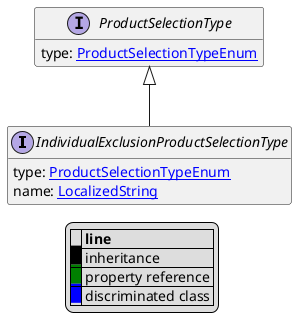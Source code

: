 @startuml

hide empty fields
hide empty methods
legend
|= |= line |
|<back:black>   </back>| inheritance |
|<back:green>   </back>| property reference |
|<back:blue>   </back>| discriminated class |
endlegend
interface IndividualExclusionProductSelectionType [[IndividualExclusionProductSelectionType.svg]] extends ProductSelectionType {
    type: [[ProductSelectionTypeEnum.svg ProductSelectionTypeEnum]]
    name: [[LocalizedString.svg LocalizedString]]
}
interface ProductSelectionType [[ProductSelectionType.svg]]  {
    type: [[ProductSelectionTypeEnum.svg ProductSelectionTypeEnum]]
}





@enduml
